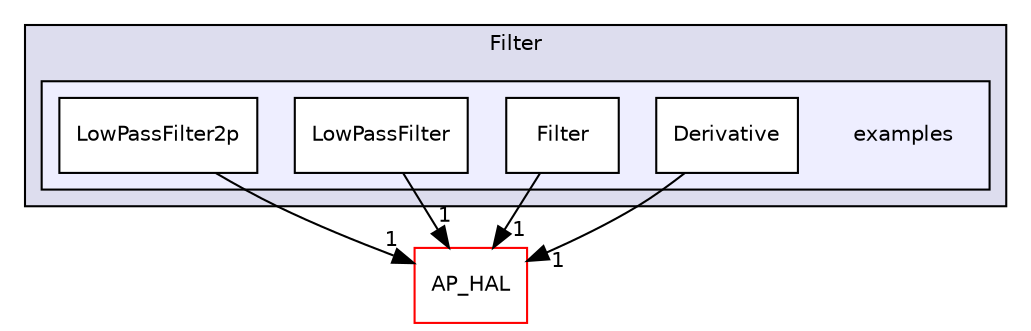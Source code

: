 digraph "libraries/Filter/examples" {
  compound=true
  node [ fontsize="10", fontname="Helvetica"];
  edge [ labelfontsize="10", labelfontname="Helvetica"];
  subgraph clusterdir_a7fc19be35497a7ff9f517e98edaea32 {
    graph [ bgcolor="#ddddee", pencolor="black", label="Filter" fontname="Helvetica", fontsize="10", URL="dir_a7fc19be35497a7ff9f517e98edaea32.html"]
  subgraph clusterdir_211fd9feeb64a8acf312790cd8260375 {
    graph [ bgcolor="#eeeeff", pencolor="black", label="" URL="dir_211fd9feeb64a8acf312790cd8260375.html"];
    dir_211fd9feeb64a8acf312790cd8260375 [shape=plaintext label="examples"];
    dir_cc88768f2cc458abe159ae96b13aa942 [shape=box label="Derivative" color="black" fillcolor="white" style="filled" URL="dir_cc88768f2cc458abe159ae96b13aa942.html"];
    dir_55cfcda18e091bc12809bea9d048df83 [shape=box label="Filter" color="black" fillcolor="white" style="filled" URL="dir_55cfcda18e091bc12809bea9d048df83.html"];
    dir_e94facd91dc148f57dca24ffef2d8800 [shape=box label="LowPassFilter" color="black" fillcolor="white" style="filled" URL="dir_e94facd91dc148f57dca24ffef2d8800.html"];
    dir_c90d296ee2ef6f8df1f63d9b6d7f0574 [shape=box label="LowPassFilter2p" color="black" fillcolor="white" style="filled" URL="dir_c90d296ee2ef6f8df1f63d9b6d7f0574.html"];
  }
  }
  dir_1cbc10423b2512b31103883361e0123b [shape=box label="AP_HAL" fillcolor="white" style="filled" color="red" URL="dir_1cbc10423b2512b31103883361e0123b.html"];
  dir_cc88768f2cc458abe159ae96b13aa942->dir_1cbc10423b2512b31103883361e0123b [headlabel="1", labeldistance=1.5 headhref="dir_000172_000057.html"];
  dir_c90d296ee2ef6f8df1f63d9b6d7f0574->dir_1cbc10423b2512b31103883361e0123b [headlabel="1", labeldistance=1.5 headhref="dir_000175_000057.html"];
  dir_e94facd91dc148f57dca24ffef2d8800->dir_1cbc10423b2512b31103883361e0123b [headlabel="1", labeldistance=1.5 headhref="dir_000174_000057.html"];
  dir_55cfcda18e091bc12809bea9d048df83->dir_1cbc10423b2512b31103883361e0123b [headlabel="1", labeldistance=1.5 headhref="dir_000173_000057.html"];
}
